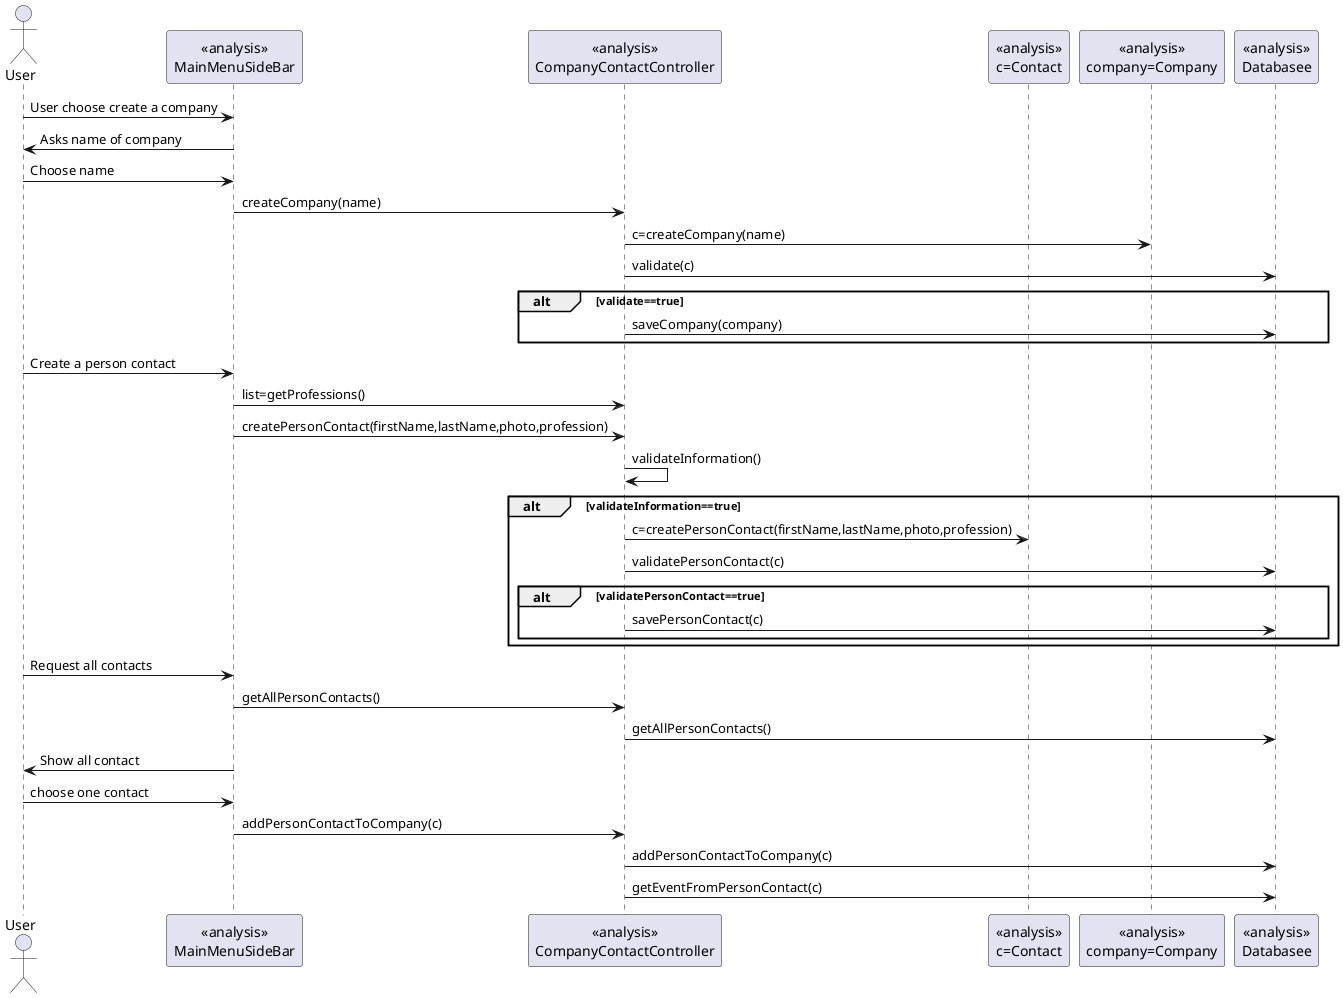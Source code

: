 @startuml

actor User
participant "<<analysis>>\nMainMenuSideBar" as UI
participant "<<analysis>>\nCompanyContactController" as ctrl
participant "<<analysis>>\nc=Contact" as contact
participant "<<analysis>>\ncompany=Company" as company
participant "<<analysis>>\nDatabasee" as db

User -> UI : User choose create a company
UI->User:Asks name of company
User->UI: Choose name
UI->ctrl: createCompany(name)
ctrl->company: c=createCompany(name)
ctrl->db:validate(c)
alt validate==true
    ctrl->db:saveCompany(company)
end

User->UI: Create a person contact
UI->ctrl: list=getProfessions()
UI->ctrl: createPersonContact(firstName,lastName,photo,profession)
ctrl->ctrl: validateInformation()
alt validateInformation==true
    ctrl->contact: c=createPersonContact(firstName,lastName,photo,profession)
    ctrl->db:validatePersonContact(c)
    alt validatePersonContact==true
        ctrl->db:savePersonContact(c)
    end
end

User->UI: Request all contacts
UI->ctrl: getAllPersonContacts()
ctrl->db: getAllPersonContacts()
UI->User: Show all contact
User->UI: choose one contact
UI->ctrl: addPersonContactToCompany(c)
ctrl->db: addPersonContactToCompany(c)
ctrl->db: getEventFromPersonContact(c)

@enduml
